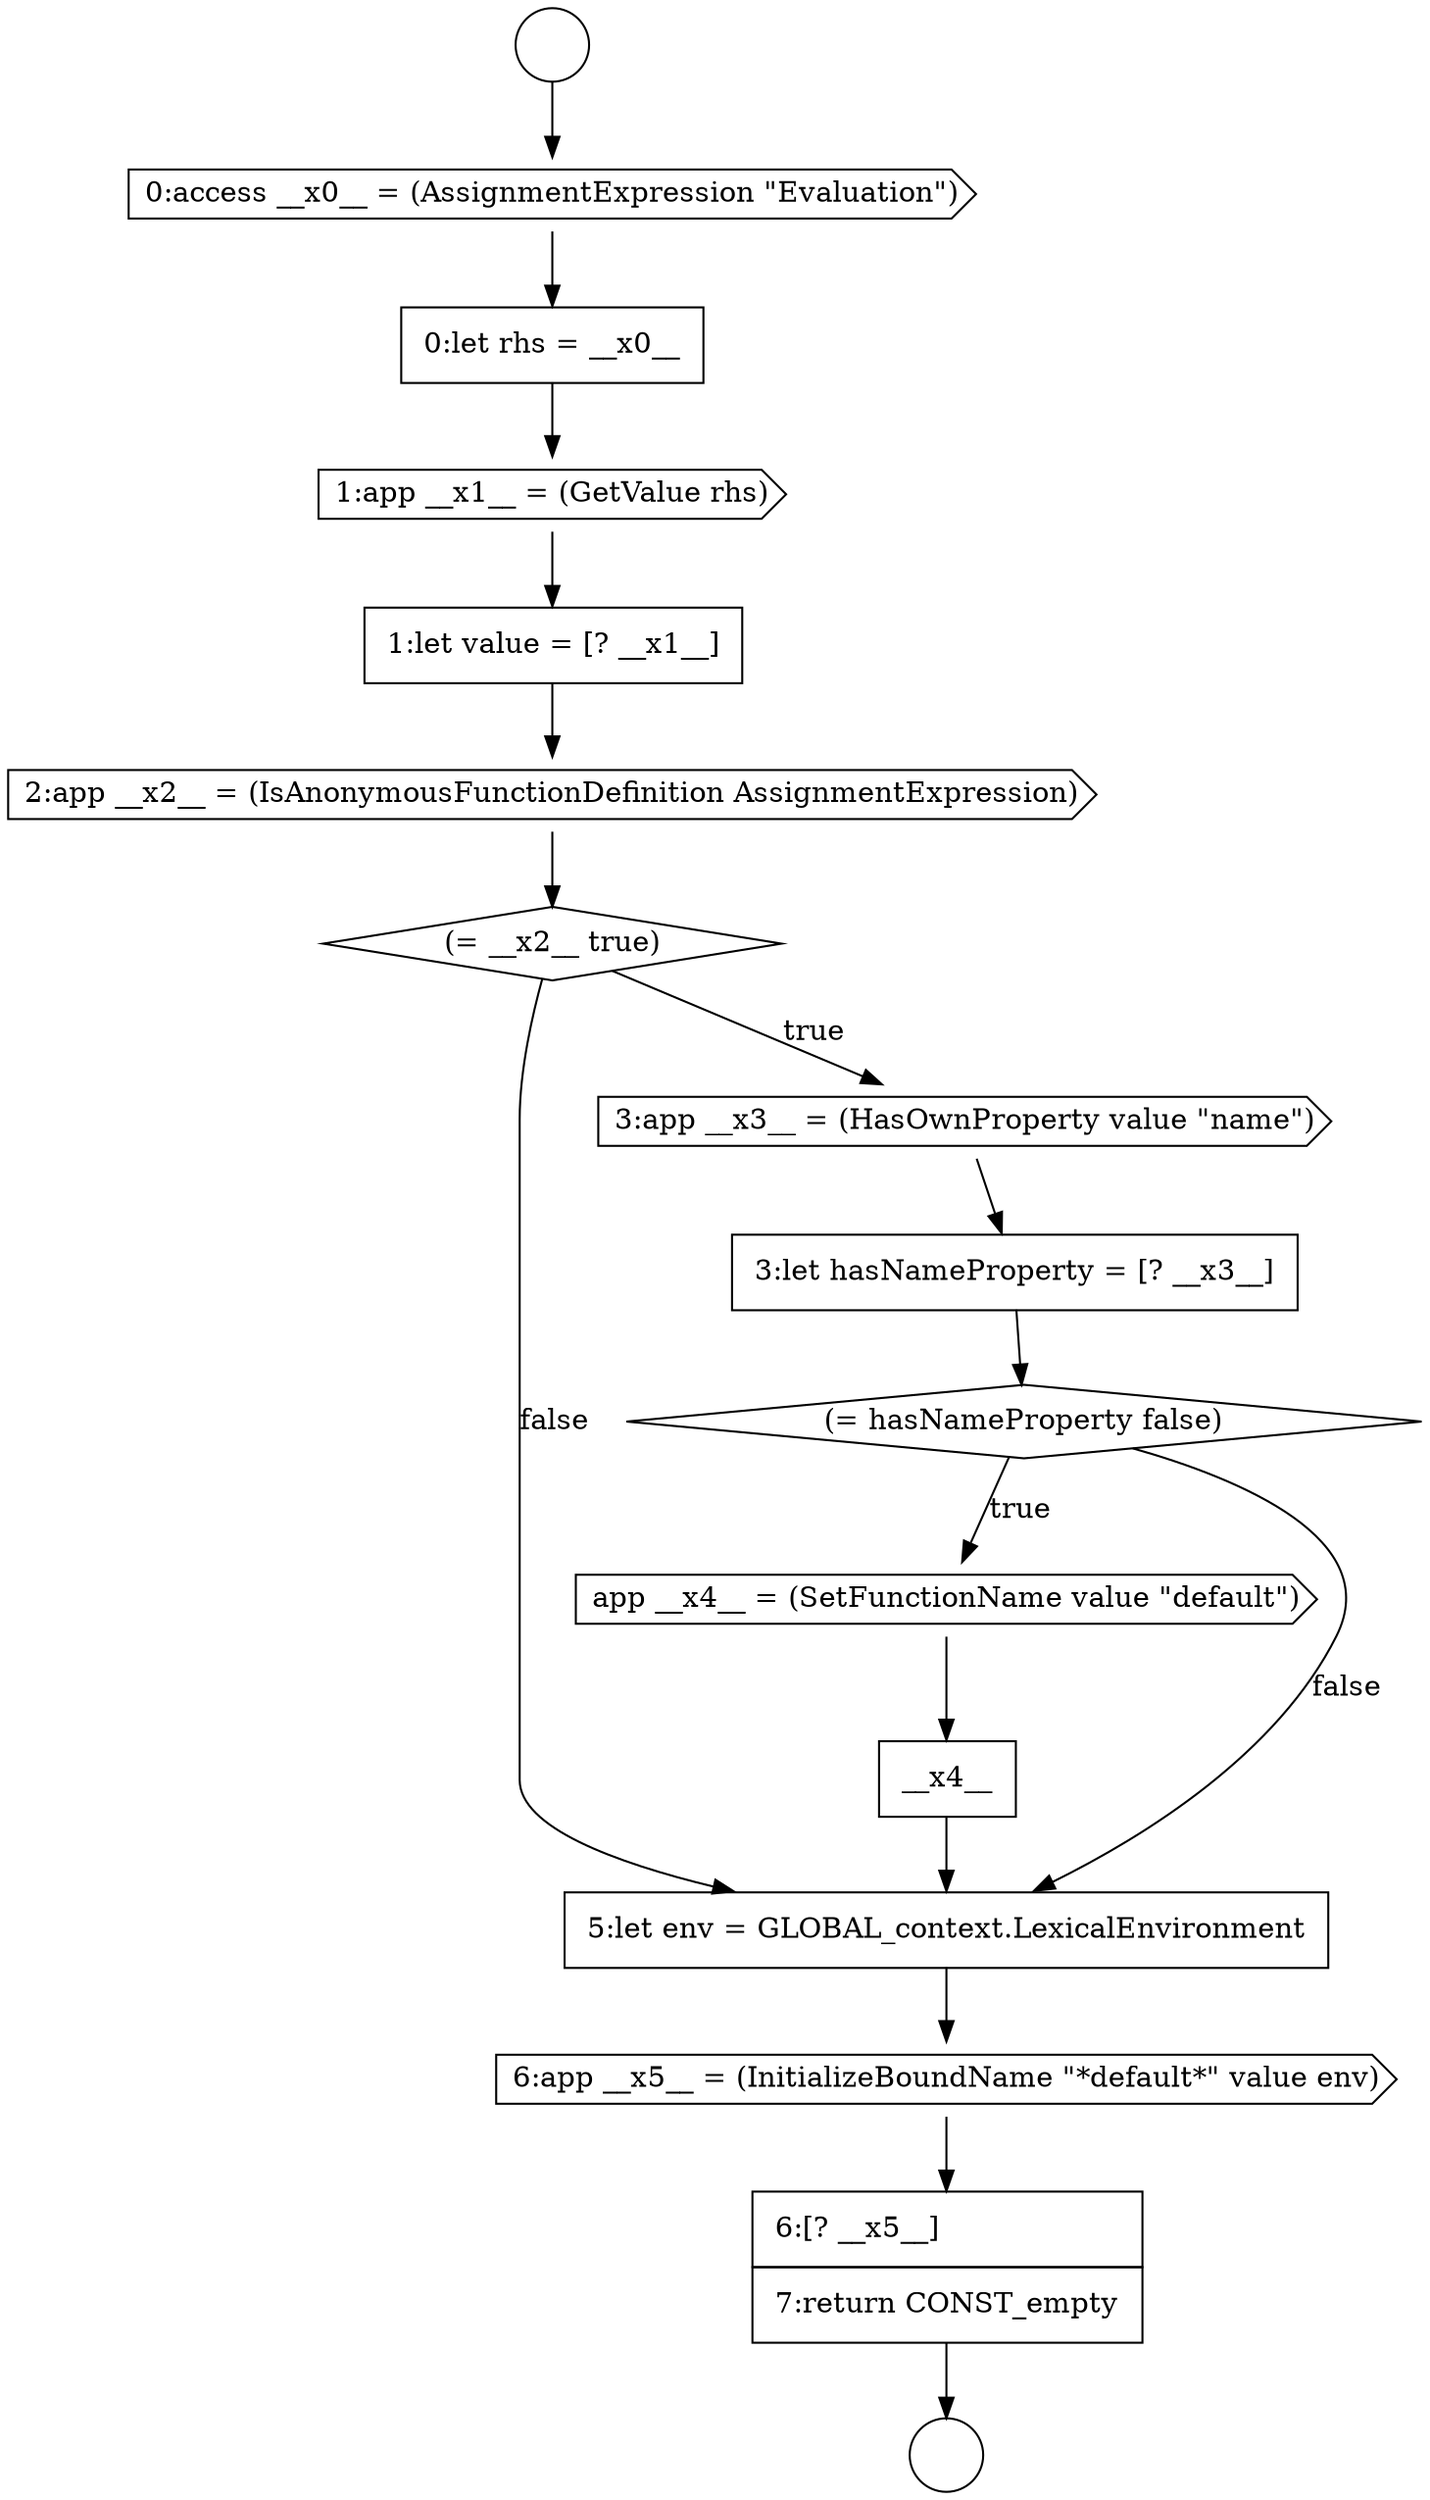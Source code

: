 digraph {
  node10007 [shape=cds, label=<<font color="black">app __x4__ = (SetFunctionName value &quot;default&quot;)</font>> color="black" fillcolor="white" style=filled]
  node9998 [shape=cds, label=<<font color="black">0:access __x0__ = (AssignmentExpression &quot;Evaluation&quot;)</font>> color="black" fillcolor="white" style=filled]
  node10010 [shape=cds, label=<<font color="black">6:app __x5__ = (InitializeBoundName &quot;*default*&quot; value env)</font>> color="black" fillcolor="white" style=filled]
  node10003 [shape=diamond, label=<<font color="black">(= __x2__ true)</font>> color="black" fillcolor="white" style=filled]
  node9997 [shape=circle label=" " color="black" fillcolor="white" style=filled]
  node10006 [shape=diamond, label=<<font color="black">(= hasNameProperty false)</font>> color="black" fillcolor="white" style=filled]
  node10011 [shape=none, margin=0, label=<<font color="black">
    <table border="0" cellborder="1" cellspacing="0" cellpadding="10">
      <tr><td align="left">6:[? __x5__]</td></tr>
      <tr><td align="left">7:return CONST_empty</td></tr>
    </table>
  </font>> color="black" fillcolor="white" style=filled]
  node9996 [shape=circle label=" " color="black" fillcolor="white" style=filled]
  node10000 [shape=cds, label=<<font color="black">1:app __x1__ = (GetValue rhs)</font>> color="black" fillcolor="white" style=filled]
  node10001 [shape=none, margin=0, label=<<font color="black">
    <table border="0" cellborder="1" cellspacing="0" cellpadding="10">
      <tr><td align="left">1:let value = [? __x1__]</td></tr>
    </table>
  </font>> color="black" fillcolor="white" style=filled]
  node10008 [shape=none, margin=0, label=<<font color="black">
    <table border="0" cellborder="1" cellspacing="0" cellpadding="10">
      <tr><td align="left">__x4__</td></tr>
    </table>
  </font>> color="black" fillcolor="white" style=filled]
  node9999 [shape=none, margin=0, label=<<font color="black">
    <table border="0" cellborder="1" cellspacing="0" cellpadding="10">
      <tr><td align="left">0:let rhs = __x0__</td></tr>
    </table>
  </font>> color="black" fillcolor="white" style=filled]
  node10009 [shape=none, margin=0, label=<<font color="black">
    <table border="0" cellborder="1" cellspacing="0" cellpadding="10">
      <tr><td align="left">5:let env = GLOBAL_context.LexicalEnvironment</td></tr>
    </table>
  </font>> color="black" fillcolor="white" style=filled]
  node10002 [shape=cds, label=<<font color="black">2:app __x2__ = (IsAnonymousFunctionDefinition AssignmentExpression)</font>> color="black" fillcolor="white" style=filled]
  node10005 [shape=none, margin=0, label=<<font color="black">
    <table border="0" cellborder="1" cellspacing="0" cellpadding="10">
      <tr><td align="left">3:let hasNameProperty = [? __x3__]</td></tr>
    </table>
  </font>> color="black" fillcolor="white" style=filled]
  node10004 [shape=cds, label=<<font color="black">3:app __x3__ = (HasOwnProperty value &quot;name&quot;)</font>> color="black" fillcolor="white" style=filled]
  node10005 -> node10006 [ color="black"]
  node9999 -> node10000 [ color="black"]
  node10006 -> node10007 [label=<<font color="black">true</font>> color="black"]
  node10006 -> node10009 [label=<<font color="black">false</font>> color="black"]
  node10009 -> node10010 [ color="black"]
  node10002 -> node10003 [ color="black"]
  node10003 -> node10004 [label=<<font color="black">true</font>> color="black"]
  node10003 -> node10009 [label=<<font color="black">false</font>> color="black"]
  node10001 -> node10002 [ color="black"]
  node10011 -> node9997 [ color="black"]
  node9998 -> node9999 [ color="black"]
  node10010 -> node10011 [ color="black"]
  node10004 -> node10005 [ color="black"]
  node10008 -> node10009 [ color="black"]
  node10000 -> node10001 [ color="black"]
  node9996 -> node9998 [ color="black"]
  node10007 -> node10008 [ color="black"]
}
